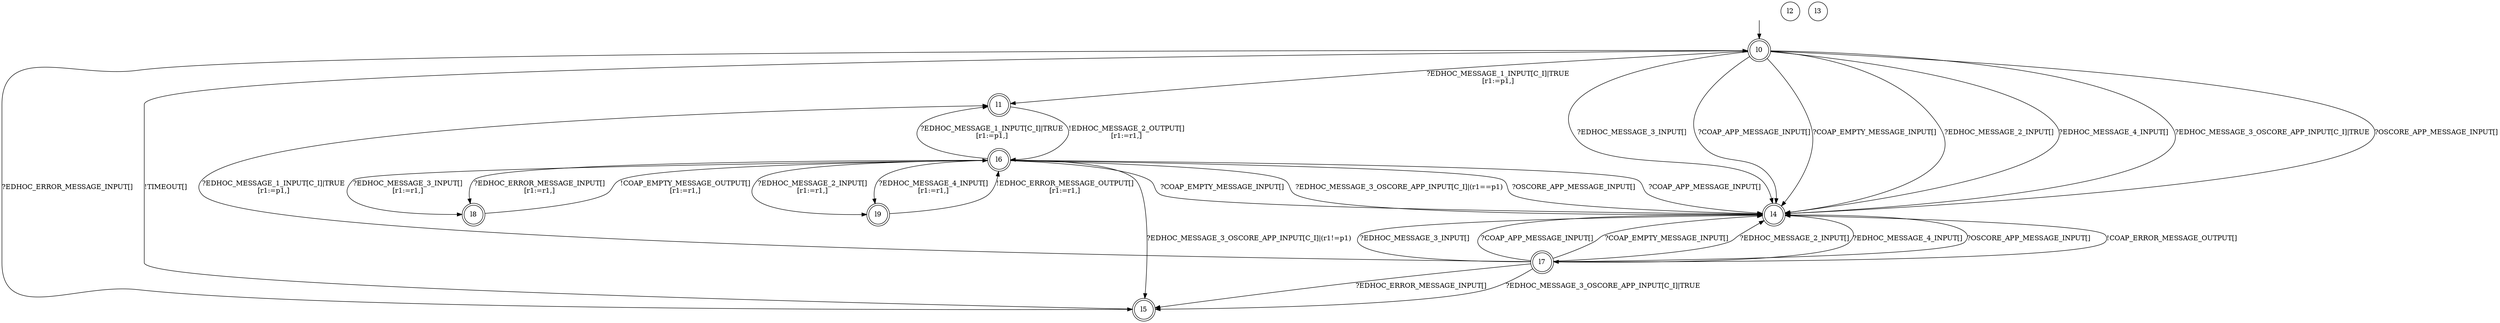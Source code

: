 digraph RA {
"" [shape=none,label=<>]
"l0" [shape=doublecircle]
"l1" [shape=doublecircle]
"l2" [shape=circle]
"l3" [shape=circle]
"l4" [shape=doublecircle]
"l5" [shape=doublecircle]
"l6" [shape=doublecircle]
"l7" [shape=doublecircle]
"l8" [shape=doublecircle]
"l9" [shape=doublecircle]
"" -> "l0"
"l0" -> "l1" [label=<?EDHOC_MESSAGE_1_INPUT[C_I]|TRUE<BR />[r1:=p1,]>]
"l0" -> "l4" [label=<?EDHOC_MESSAGE_3_INPUT[]>]
"l0" -> "l4" [label=<?COAP_APP_MESSAGE_INPUT[]>]
"l0" -> "l4" [label=<?COAP_EMPTY_MESSAGE_INPUT[]>]
"l0" -> "l4" [label=<?EDHOC_MESSAGE_2_INPUT[]>]
"l0" -> "l4" [label=<?EDHOC_MESSAGE_4_INPUT[]>]
"l0" -> "l4" [label=<?EDHOC_MESSAGE_3_OSCORE_APP_INPUT[C_I]|TRUE>]
"l0" -> "l4" [label=<?OSCORE_APP_MESSAGE_INPUT[]>]
"l0" -> "l5" [label=<?EDHOC_ERROR_MESSAGE_INPUT[]>]
"l1" -> "l6" [label=<!EDHOC_MESSAGE_2_OUTPUT[]<BR />[r1:=r1,]>]
"l4" -> "l7" [label=<!COAP_ERROR_MESSAGE_OUTPUT[]>]
"l5" -> "l0" [label=<!TIMEOUT[]>]
"l6" -> "l1" [label=<?EDHOC_MESSAGE_1_INPUT[C_I]|TRUE<BR />[r1:=p1,]>]
"l6" -> "l4" [label=<?COAP_APP_MESSAGE_INPUT[]>]
"l6" -> "l4" [label=<?COAP_EMPTY_MESSAGE_INPUT[]>]
"l6" -> "l4" [label=<?EDHOC_MESSAGE_3_OSCORE_APP_INPUT[C_I]|(r1==p1)>]
"l6" -> "l5" [label=<?EDHOC_MESSAGE_3_OSCORE_APP_INPUT[C_I]|(r1!=p1)>]
"l6" -> "l4" [label=<?OSCORE_APP_MESSAGE_INPUT[]>]
"l6" -> "l8" [label=<?EDHOC_MESSAGE_3_INPUT[]<BR />[r1:=r1,]>]
"l6" -> "l8" [label=<?EDHOC_ERROR_MESSAGE_INPUT[]<BR />[r1:=r1,]>]
"l6" -> "l9" [label=<?EDHOC_MESSAGE_2_INPUT[]<BR />[r1:=r1,]>]
"l6" -> "l9" [label=<?EDHOC_MESSAGE_4_INPUT[]<BR />[r1:=r1,]>]
"l7" -> "l1" [label=<?EDHOC_MESSAGE_1_INPUT[C_I]|TRUE<BR />[r1:=p1,]>]
"l7" -> "l4" [label=<?EDHOC_MESSAGE_3_INPUT[]>]
"l7" -> "l4" [label=<?COAP_APP_MESSAGE_INPUT[]>]
"l7" -> "l4" [label=<?COAP_EMPTY_MESSAGE_INPUT[]>]
"l7" -> "l4" [label=<?EDHOC_MESSAGE_2_INPUT[]>]
"l7" -> "l4" [label=<?EDHOC_MESSAGE_4_INPUT[]>]
"l7" -> "l4" [label=<?OSCORE_APP_MESSAGE_INPUT[]>]
"l7" -> "l5" [label=<?EDHOC_ERROR_MESSAGE_INPUT[]>]
"l7" -> "l5" [label=<?EDHOC_MESSAGE_3_OSCORE_APP_INPUT[C_I]|TRUE>]
"l8" -> "l6" [label=<!COAP_EMPTY_MESSAGE_OUTPUT[]<BR />[r1:=r1,]>]
"l9" -> "l6" [label=<!EDHOC_ERROR_MESSAGE_OUTPUT[]<BR />[r1:=r1,]>]
}
